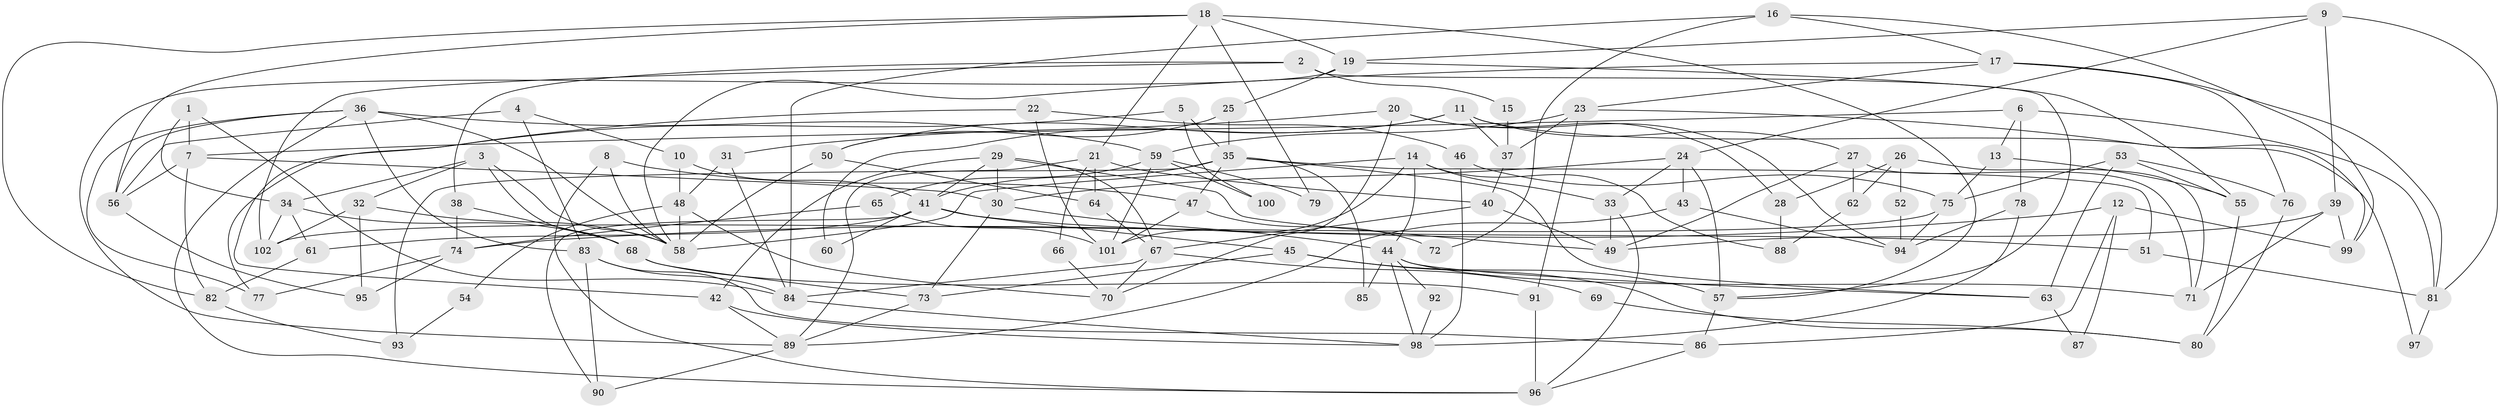 // coarse degree distribution, {3: 0.1568627450980392, 7: 0.1568627450980392, 4: 0.09803921568627451, 14: 0.0392156862745098, 2: 0.19607843137254902, 6: 0.058823529411764705, 8: 0.0392156862745098, 12: 0.0196078431372549, 5: 0.13725490196078433, 11: 0.0196078431372549, 13: 0.0196078431372549, 9: 0.0392156862745098, 1: 0.0196078431372549}
// Generated by graph-tools (version 1.1) at 2025/18/03/04/25 18:18:53]
// undirected, 102 vertices, 204 edges
graph export_dot {
graph [start="1"]
  node [color=gray90,style=filled];
  1;
  2;
  3;
  4;
  5;
  6;
  7;
  8;
  9;
  10;
  11;
  12;
  13;
  14;
  15;
  16;
  17;
  18;
  19;
  20;
  21;
  22;
  23;
  24;
  25;
  26;
  27;
  28;
  29;
  30;
  31;
  32;
  33;
  34;
  35;
  36;
  37;
  38;
  39;
  40;
  41;
  42;
  43;
  44;
  45;
  46;
  47;
  48;
  49;
  50;
  51;
  52;
  53;
  54;
  55;
  56;
  57;
  58;
  59;
  60;
  61;
  62;
  63;
  64;
  65;
  66;
  67;
  68;
  69;
  70;
  71;
  72;
  73;
  74;
  75;
  76;
  77;
  78;
  79;
  80;
  81;
  82;
  83;
  84;
  85;
  86;
  87;
  88;
  89;
  90;
  91;
  92;
  93;
  94;
  95;
  96;
  97;
  98;
  99;
  100;
  101;
  102;
  1 -- 34;
  1 -- 7;
  1 -- 84;
  2 -- 57;
  2 -- 102;
  2 -- 15;
  2 -- 38;
  3 -- 34;
  3 -- 58;
  3 -- 32;
  3 -- 68;
  4 -- 56;
  4 -- 83;
  4 -- 10;
  5 -- 35;
  5 -- 77;
  5 -- 100;
  6 -- 81;
  6 -- 7;
  6 -- 13;
  6 -- 78;
  7 -- 56;
  7 -- 30;
  7 -- 82;
  8 -- 58;
  8 -- 96;
  8 -- 47;
  9 -- 19;
  9 -- 24;
  9 -- 39;
  9 -- 81;
  10 -- 48;
  10 -- 41;
  11 -- 37;
  11 -- 50;
  11 -- 27;
  11 -- 60;
  11 -- 97;
  12 -- 99;
  12 -- 86;
  12 -- 74;
  12 -- 87;
  13 -- 55;
  13 -- 75;
  14 -- 33;
  14 -- 58;
  14 -- 44;
  14 -- 88;
  14 -- 101;
  15 -- 37;
  16 -- 17;
  16 -- 99;
  16 -- 72;
  16 -- 84;
  17 -- 81;
  17 -- 58;
  17 -- 23;
  17 -- 76;
  18 -- 82;
  18 -- 57;
  18 -- 19;
  18 -- 21;
  18 -- 56;
  18 -- 79;
  19 -- 89;
  19 -- 25;
  19 -- 55;
  20 -- 94;
  20 -- 31;
  20 -- 28;
  20 -- 70;
  21 -- 89;
  21 -- 40;
  21 -- 64;
  21 -- 66;
  22 -- 46;
  22 -- 101;
  22 -- 42;
  23 -- 91;
  23 -- 37;
  23 -- 59;
  23 -- 99;
  24 -- 30;
  24 -- 57;
  24 -- 33;
  24 -- 43;
  25 -- 35;
  25 -- 50;
  26 -- 28;
  26 -- 71;
  26 -- 52;
  26 -- 62;
  27 -- 49;
  27 -- 62;
  27 -- 71;
  28 -- 88;
  29 -- 41;
  29 -- 49;
  29 -- 30;
  29 -- 42;
  29 -- 67;
  30 -- 44;
  30 -- 73;
  31 -- 84;
  31 -- 48;
  32 -- 58;
  32 -- 95;
  32 -- 102;
  33 -- 49;
  33 -- 96;
  34 -- 102;
  34 -- 68;
  34 -- 61;
  35 -- 47;
  35 -- 63;
  35 -- 41;
  35 -- 51;
  35 -- 85;
  35 -- 93;
  36 -- 59;
  36 -- 83;
  36 -- 56;
  36 -- 58;
  36 -- 77;
  36 -- 96;
  37 -- 40;
  38 -- 74;
  38 -- 68;
  39 -- 71;
  39 -- 49;
  39 -- 99;
  40 -- 67;
  40 -- 49;
  41 -- 45;
  41 -- 51;
  41 -- 60;
  41 -- 61;
  41 -- 90;
  42 -- 89;
  42 -- 98;
  43 -- 89;
  43 -- 94;
  44 -- 98;
  44 -- 63;
  44 -- 71;
  44 -- 85;
  44 -- 92;
  45 -- 73;
  45 -- 57;
  45 -- 80;
  46 -- 75;
  46 -- 98;
  47 -- 101;
  47 -- 72;
  48 -- 70;
  48 -- 58;
  48 -- 54;
  50 -- 64;
  50 -- 58;
  51 -- 81;
  52 -- 94;
  53 -- 75;
  53 -- 76;
  53 -- 55;
  53 -- 63;
  54 -- 93;
  55 -- 80;
  56 -- 95;
  57 -- 86;
  59 -- 65;
  59 -- 79;
  59 -- 100;
  59 -- 101;
  61 -- 82;
  62 -- 88;
  63 -- 87;
  64 -- 67;
  65 -- 74;
  65 -- 101;
  66 -- 70;
  67 -- 84;
  67 -- 69;
  67 -- 70;
  68 -- 73;
  68 -- 91;
  69 -- 80;
  73 -- 89;
  74 -- 95;
  74 -- 77;
  75 -- 94;
  75 -- 102;
  76 -- 80;
  78 -- 98;
  78 -- 94;
  81 -- 97;
  82 -- 93;
  83 -- 90;
  83 -- 84;
  83 -- 86;
  84 -- 98;
  86 -- 96;
  89 -- 90;
  91 -- 96;
  92 -- 98;
}
